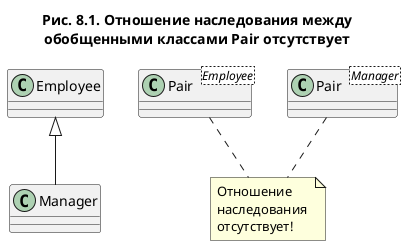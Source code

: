 @startuml
title
Рис. 8.1. Отношение наследования между
обобщенными классами Pair отсутствует
end title


Employee <|-- Manager

class "Pair<Employee>" as Pair1
class "Pair<Manager>" as Pair2
note "Отношение \nнаследования \nотсутствует!" as N1

Pair1..N1
Pair2..N1

@enduml